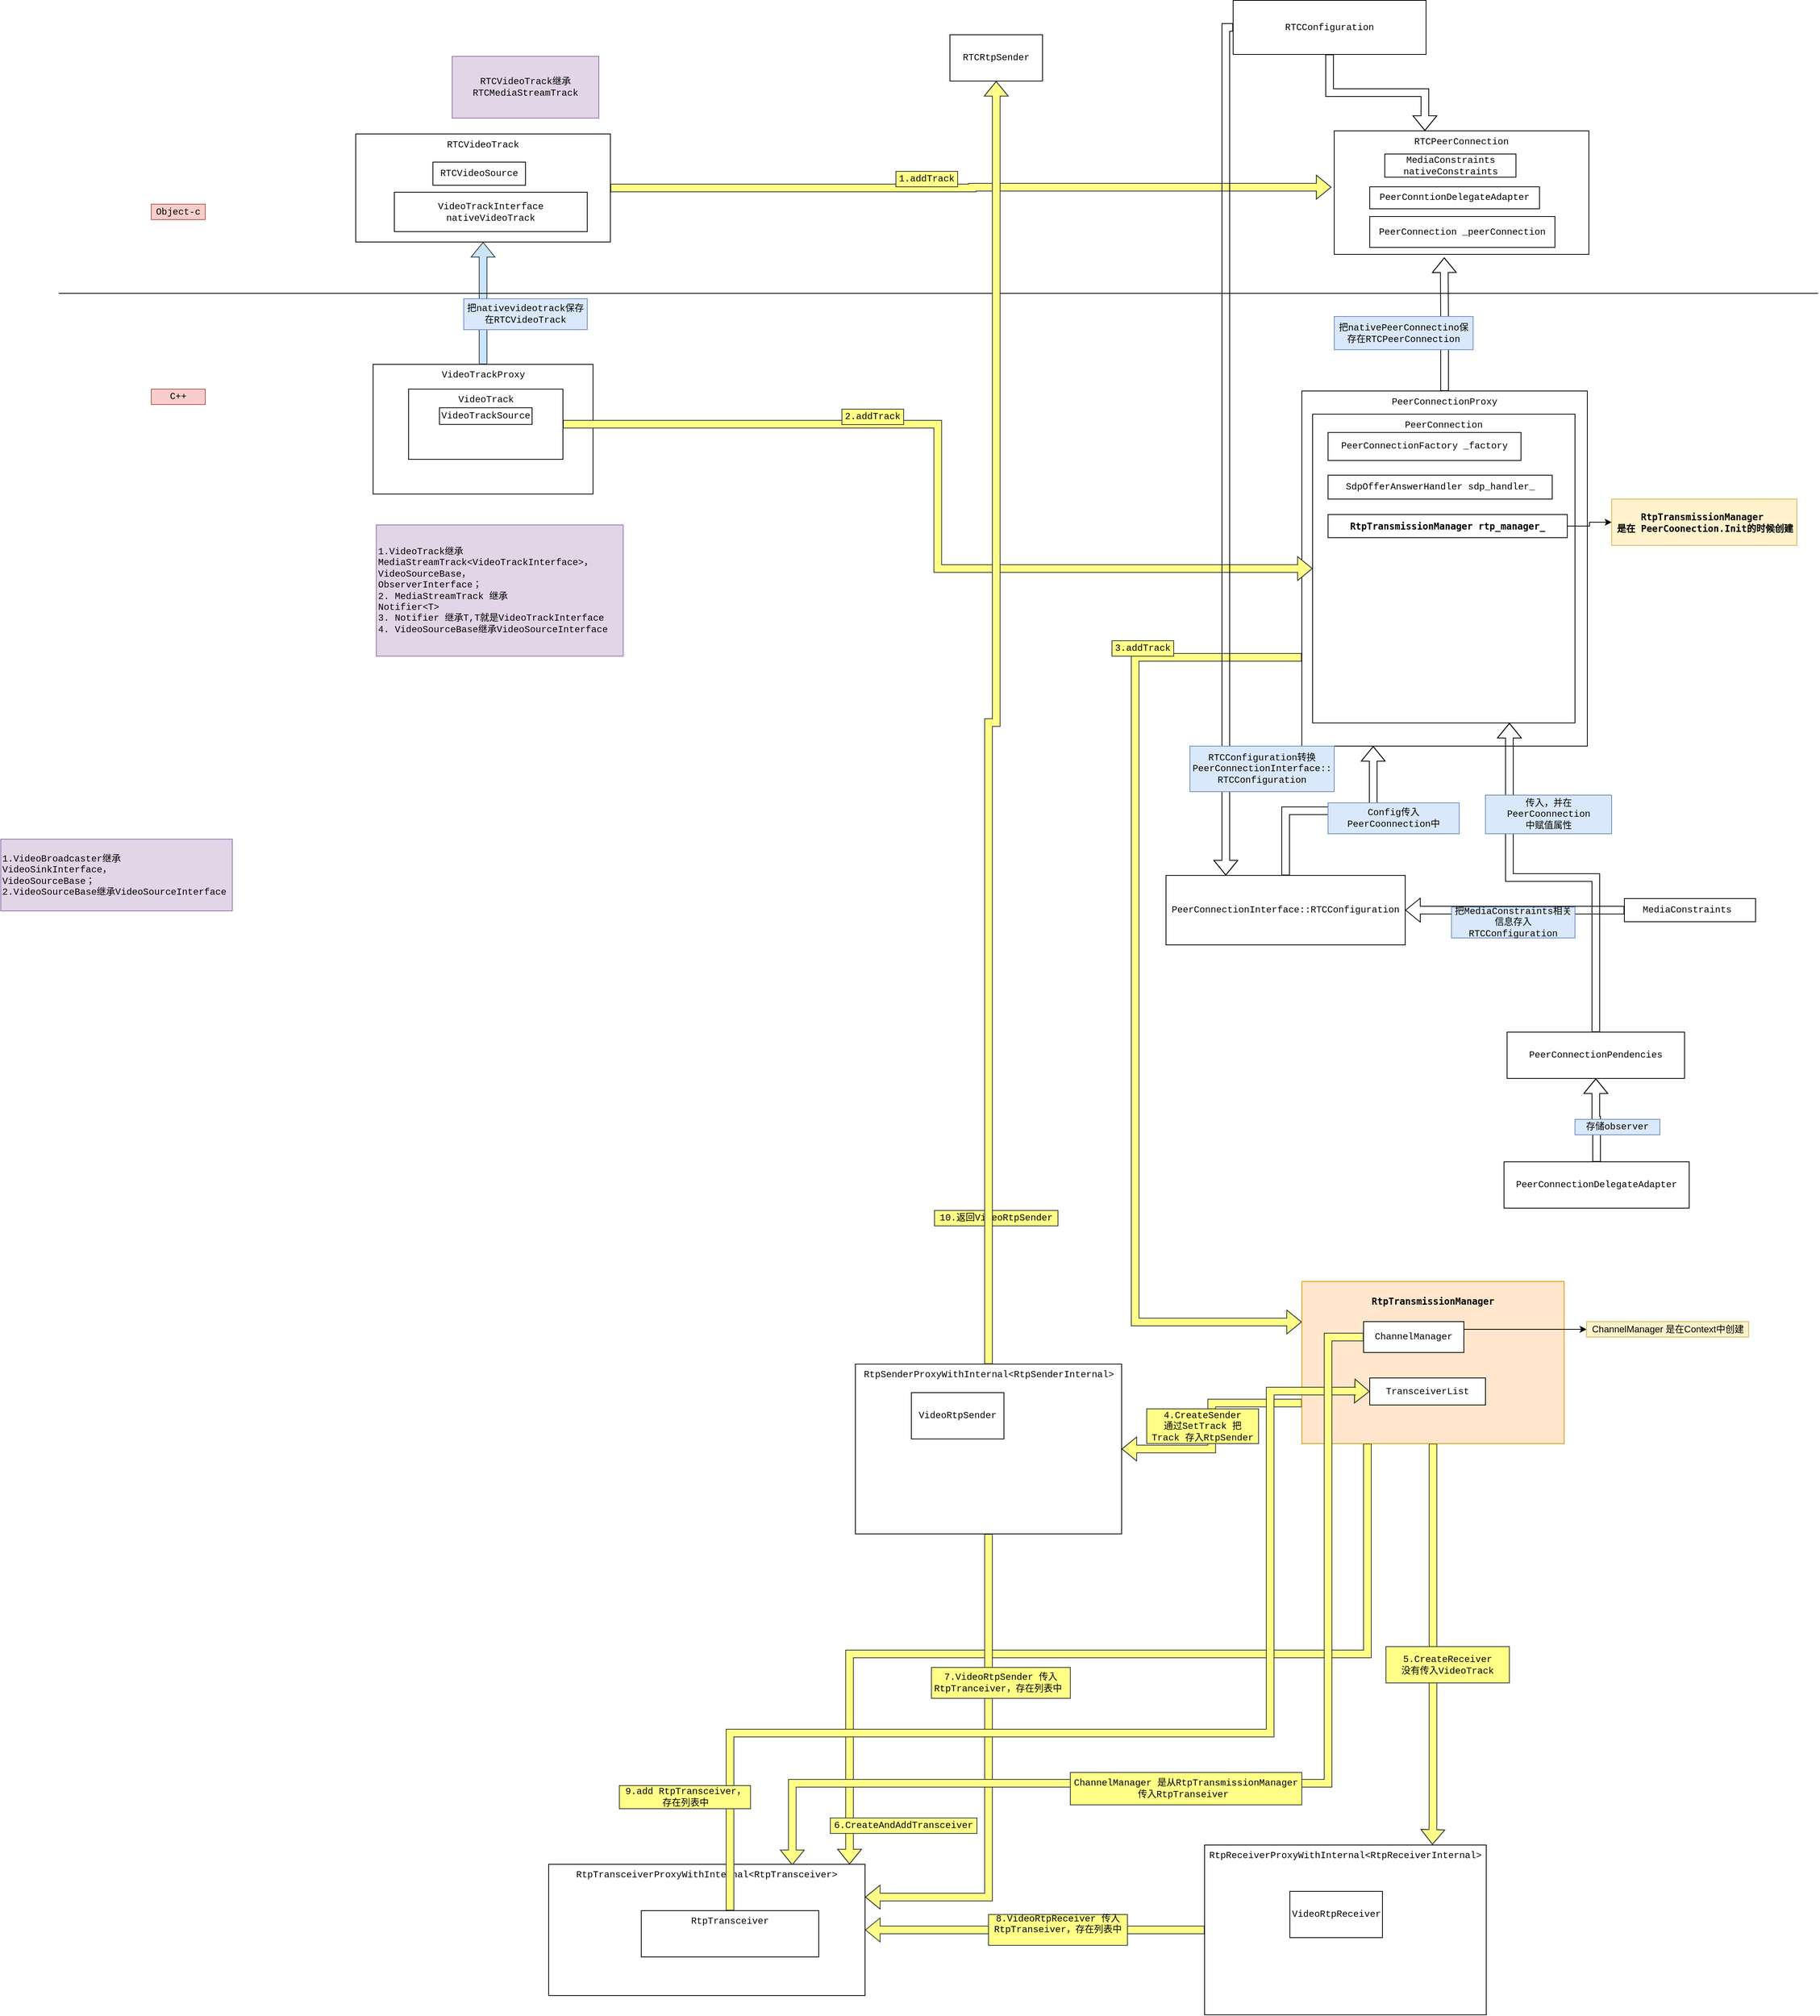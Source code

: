 <mxfile version="14.5.1" type="github">
  <diagram id="En9NG8h2TXa8EG95vZdM" name="Page-1">
    <mxGraphModel dx="946" dy="559" grid="1" gridSize="10" guides="1" tooltips="1" connect="1" arrows="1" fold="1" page="1" pageScale="1" pageWidth="827" pageHeight="1169" math="0" shadow="0">
      <root>
        <mxCell id="0" />
        <mxCell id="1" parent="0" />
        <mxCell id="v1Cm1RiDaVpm4p61wSiM-4" style="edgeStyle=orthogonalEdgeStyle;shape=flexArrow;rounded=0;orthogonalLoop=1;jettySize=auto;html=1;exitX=0.5;exitY=0;exitDx=0;exitDy=0;entryX=0.432;entryY=1.025;entryDx=0;entryDy=0;entryPerimeter=0;fontFamily=Courier New;fontSize=12;" edge="1" parent="1" source="v1Cm1RiDaVpm4p61wSiM-6" target="v1Cm1RiDaVpm4p61wSiM-57">
          <mxGeometry relative="1" as="geometry" />
        </mxCell>
        <mxCell id="v1Cm1RiDaVpm4p61wSiM-5" style="edgeStyle=orthogonalEdgeStyle;shape=flexArrow;rounded=0;orthogonalLoop=1;jettySize=auto;html=1;exitX=0;exitY=0.75;exitDx=0;exitDy=0;entryX=0;entryY=0.25;entryDx=0;entryDy=0;fontFamily=Courier New;fontSize=12;fillColor=#ffff88;strokeColor=#36393d;" edge="1" parent="1" source="v1Cm1RiDaVpm4p61wSiM-6" target="v1Cm1RiDaVpm4p61wSiM-45">
          <mxGeometry relative="1" as="geometry">
            <Array as="points">
              <mxPoint x="1995" y="1507" />
              <mxPoint x="1995" y="2367" />
            </Array>
          </mxGeometry>
        </mxCell>
        <mxCell id="v1Cm1RiDaVpm4p61wSiM-6" value="PeerConnectionProxy" style="rounded=0;whiteSpace=wrap;html=1;fontFamily=Courier New;fontSize=12;verticalAlign=top;" vertex="1" parent="1">
          <mxGeometry x="2211" y="1161.5" width="370" height="460" as="geometry" />
        </mxCell>
        <mxCell id="v1Cm1RiDaVpm4p61wSiM-11" style="edgeStyle=orthogonalEdgeStyle;shape=flexArrow;rounded=0;orthogonalLoop=1;jettySize=auto;html=1;fontFamily=Courier New;fontSize=12;entryX=0.5;entryY=1;entryDx=0;entryDy=0;fillColor=#cce5ff;strokeColor=#36393d;" edge="1" parent="1" source="v1Cm1RiDaVpm4p61wSiM-12" target="v1Cm1RiDaVpm4p61wSiM-35">
          <mxGeometry relative="1" as="geometry">
            <mxPoint x="1145" y="985" as="targetPoint" />
          </mxGeometry>
        </mxCell>
        <mxCell id="v1Cm1RiDaVpm4p61wSiM-12" value="&lt;span&gt;VideoTrackProxy&lt;/span&gt;" style="rounded=0;whiteSpace=wrap;html=1;fontFamily=Courier New;fontSize=12;verticalAlign=top;" vertex="1" parent="1">
          <mxGeometry x="1007.5" y="1127" width="285" height="168" as="geometry" />
        </mxCell>
        <mxCell id="v1Cm1RiDaVpm4p61wSiM-27" value="" style="endArrow=none;html=1;fontFamily=Courier New;fontSize=12;" edge="1" parent="1">
          <mxGeometry width="50" height="50" relative="1" as="geometry">
            <mxPoint x="600" y="1035" as="sourcePoint" />
            <mxPoint x="2880" y="1035" as="targetPoint" />
          </mxGeometry>
        </mxCell>
        <mxCell id="v1Cm1RiDaVpm4p61wSiM-28" value="Object-c" style="text;html=1;strokeColor=#b85450;fillColor=#f8cecc;align=center;verticalAlign=middle;whiteSpace=wrap;rounded=0;fontFamily=Courier New;fontSize=12;" vertex="1" parent="1">
          <mxGeometry x="720" y="919.5" width="70" height="20" as="geometry" />
        </mxCell>
        <mxCell id="v1Cm1RiDaVpm4p61wSiM-29" value="C++" style="text;html=1;strokeColor=#b85450;fillColor=#f8cecc;align=center;verticalAlign=middle;whiteSpace=wrap;rounded=0;fontFamily=Courier New;fontSize=12;" vertex="1" parent="1">
          <mxGeometry x="720" y="1159" width="70" height="20" as="geometry" />
        </mxCell>
        <mxCell id="v1Cm1RiDaVpm4p61wSiM-32" style="edgeStyle=orthogonalEdgeStyle;shape=flexArrow;rounded=0;orthogonalLoop=1;jettySize=auto;html=1;exitX=1;exitY=0.5;exitDx=0;exitDy=0;entryX=0;entryY=0.5;entryDx=0;entryDy=0;fontFamily=Courier New;fontSize=12;fillColor=#ffff88;strokeColor=#36393d;" edge="1" parent="1" source="v1Cm1RiDaVpm4p61wSiM-33" target="v1Cm1RiDaVpm4p61wSiM-72">
          <mxGeometry relative="1" as="geometry" />
        </mxCell>
        <mxCell id="v1Cm1RiDaVpm4p61wSiM-33" value="&lt;span&gt;VideoTrack&lt;/span&gt;" style="rounded=0;whiteSpace=wrap;html=1;fontFamily=Courier New;fontSize=12;verticalAlign=top;" vertex="1" parent="1">
          <mxGeometry x="1053.5" y="1159" width="200" height="91" as="geometry" />
        </mxCell>
        <mxCell id="v1Cm1RiDaVpm4p61wSiM-34" style="edgeStyle=orthogonalEdgeStyle;shape=flexArrow;rounded=0;orthogonalLoop=1;jettySize=auto;html=1;fontFamily=Courier New;fontSize=12;fillColor=#ffff88;strokeColor=#36393d;entryX=-0.011;entryY=0.456;entryDx=0;entryDy=0;entryPerimeter=0;" edge="1" parent="1" source="v1Cm1RiDaVpm4p61wSiM-35" target="v1Cm1RiDaVpm4p61wSiM-57">
          <mxGeometry relative="1" as="geometry">
            <mxPoint x="1965" y="906" as="targetPoint" />
          </mxGeometry>
        </mxCell>
        <mxCell id="v1Cm1RiDaVpm4p61wSiM-35" value="&lt;span&gt;RTCVideoTrack&lt;/span&gt;" style="rounded=0;whiteSpace=wrap;html=1;fontFamily=Courier New;fontSize=12;verticalAlign=top;" vertex="1" parent="1">
          <mxGeometry x="985" y="828.5" width="330" height="140" as="geometry" />
        </mxCell>
        <mxCell id="v1Cm1RiDaVpm4p61wSiM-36" value="&lt;span&gt;RTCVideoSource&lt;br&gt;&lt;/span&gt;" style="rounded=0;whiteSpace=wrap;html=1;fontFamily=Courier New;fontSize=12;" vertex="1" parent="1">
          <mxGeometry x="1085" y="865" width="120" height="30" as="geometry" />
        </mxCell>
        <mxCell id="v1Cm1RiDaVpm4p61wSiM-38" value="VideoTrackInterface nativeVideoTrack&lt;span&gt;&lt;br&gt;&lt;/span&gt;" style="rounded=0;whiteSpace=wrap;html=1;fontFamily=Courier New;fontSize=12;" vertex="1" parent="1">
          <mxGeometry x="1035" y="904" width="250" height="51" as="geometry" />
        </mxCell>
        <mxCell id="v1Cm1RiDaVpm4p61wSiM-39" value="把nativevideotrack保存在RTCVideoTrack" style="text;html=1;strokeColor=#6c8ebf;fillColor=#dae8fc;align=center;verticalAlign=middle;whiteSpace=wrap;rounded=0;fontFamily=Courier New;fontSize=12;" vertex="1" parent="1">
          <mxGeometry x="1125" y="1042" width="160" height="40" as="geometry" />
        </mxCell>
        <mxCell id="v1Cm1RiDaVpm4p61wSiM-40" value="RTCVideoTrack继承 RTCMediaStreamTrack" style="text;html=1;strokeColor=#9673a6;fillColor=#e1d5e7;align=center;verticalAlign=middle;whiteSpace=wrap;rounded=0;fontFamily=Courier New;fontSize=12;" vertex="1" parent="1">
          <mxGeometry x="1110" y="728" width="190" height="80" as="geometry" />
        </mxCell>
        <mxCell id="v1Cm1RiDaVpm4p61wSiM-41" value="1.VideoTrack继承&amp;nbsp;&lt;br&gt;MediaStreamTrack&amp;lt;VideoTrackInterface&amp;gt;，&lt;br&gt;VideoSourceBase，&lt;br&gt;ObserverInterface；&lt;br&gt;2.&amp;nbsp;MediaStreamTrack&amp;nbsp;继承&lt;br&gt;Notifier&amp;lt;T&amp;gt;&lt;br&gt;3.&amp;nbsp;Notifier 继承T,T就是VideoTrackInterface&lt;br&gt;4.&amp;nbsp;VideoSourceBase继承VideoSourceInterface" style="text;html=1;strokeColor=#9673a6;fillColor=#e1d5e7;align=left;verticalAlign=middle;whiteSpace=wrap;rounded=0;fontFamily=Courier New;fontSize=12;" vertex="1" parent="1">
          <mxGeometry x="1011.63" y="1335" width="320" height="170" as="geometry" />
        </mxCell>
        <mxCell id="v1Cm1RiDaVpm4p61wSiM-43" style="edgeStyle=orthogonalEdgeStyle;shape=flexArrow;rounded=0;orthogonalLoop=1;jettySize=auto;html=1;entryX=0.809;entryY=-0.002;entryDx=0;entryDy=0;fontFamily=Courier New;fontSize=12;fillColor=#ffff88;strokeColor=#36393d;exitX=0.5;exitY=1;exitDx=0;exitDy=0;entryPerimeter=0;" edge="1" parent="1" source="v1Cm1RiDaVpm4p61wSiM-45" target="v1Cm1RiDaVpm4p61wSiM-112">
          <mxGeometry relative="1" as="geometry">
            <Array as="points">
              <mxPoint x="2381" y="3015" />
            </Array>
          </mxGeometry>
        </mxCell>
        <mxCell id="v1Cm1RiDaVpm4p61wSiM-44" style="edgeStyle=orthogonalEdgeStyle;shape=flexArrow;rounded=0;orthogonalLoop=1;jettySize=auto;html=1;exitX=0;exitY=0.75;exitDx=0;exitDy=0;entryX=1;entryY=0.5;entryDx=0;entryDy=0;fontFamily=Courier New;fontSize=12;fillColor=#ffff88;strokeColor=#36393d;" edge="1" parent="1" source="v1Cm1RiDaVpm4p61wSiM-45" target="v1Cm1RiDaVpm4p61wSiM-108">
          <mxGeometry relative="1" as="geometry" />
        </mxCell>
        <mxCell id="v1Cm1RiDaVpm4p61wSiM-146" style="edgeStyle=orthogonalEdgeStyle;shape=flexArrow;rounded=0;orthogonalLoop=1;jettySize=auto;html=1;exitX=0.25;exitY=1;exitDx=0;exitDy=0;entryX=0.951;entryY=0;entryDx=0;entryDy=0;entryPerimeter=0;fillColor=#ffff88;strokeColor=#36393d;" edge="1" parent="1" source="v1Cm1RiDaVpm4p61wSiM-45" target="v1Cm1RiDaVpm4p61wSiM-115">
          <mxGeometry relative="1" as="geometry" />
        </mxCell>
        <mxCell id="v1Cm1RiDaVpm4p61wSiM-45" value="&lt;pre&gt;&lt;b&gt;RtpTransmissionManager&lt;/b&gt;&lt;/pre&gt;" style="whiteSpace=wrap;html=1;verticalAlign=top;fillColor=#ffe6cc;strokeColor=#d79b00;horizontal=1;" vertex="1" parent="1">
          <mxGeometry x="2211" y="2315" width="340" height="210" as="geometry" />
        </mxCell>
        <mxCell id="v1Cm1RiDaVpm4p61wSiM-57" value="RTCPeerConnection" style="rounded=0;whiteSpace=wrap;html=1;fontFamily=Courier New;fontSize=12;verticalAlign=top;" vertex="1" parent="1">
          <mxGeometry x="2253" y="824.5" width="330" height="160" as="geometry" />
        </mxCell>
        <mxCell id="v1Cm1RiDaVpm4p61wSiM-72" value="&lt;span&gt;PeerConnection&lt;/span&gt;" style="rounded=0;whiteSpace=wrap;html=1;fontFamily=Courier New;fontSize=12;align=center;verticalAlign=top;" vertex="1" parent="1">
          <mxGeometry x="2225" y="1191.5" width="340" height="400" as="geometry" />
        </mxCell>
        <mxCell id="v1Cm1RiDaVpm4p61wSiM-79" style="edgeStyle=orthogonalEdgeStyle;shape=flexArrow;rounded=0;orthogonalLoop=1;jettySize=auto;html=1;entryX=0.356;entryY=0;entryDx=0;entryDy=0;entryPerimeter=0;fontFamily=Courier New;fontSize=12;" edge="1" parent="1" source="v1Cm1RiDaVpm4p61wSiM-81" target="v1Cm1RiDaVpm4p61wSiM-57">
          <mxGeometry relative="1" as="geometry" />
        </mxCell>
        <mxCell id="v1Cm1RiDaVpm4p61wSiM-80" style="edgeStyle=orthogonalEdgeStyle;shape=flexArrow;rounded=0;orthogonalLoop=1;jettySize=auto;html=1;exitX=0;exitY=0.5;exitDx=0;exitDy=0;entryX=0.25;entryY=0;entryDx=0;entryDy=0;fontFamily=Courier New;fontSize=12;" edge="1" parent="1" source="v1Cm1RiDaVpm4p61wSiM-81" target="v1Cm1RiDaVpm4p61wSiM-83">
          <mxGeometry relative="1" as="geometry">
            <Array as="points">
              <mxPoint x="2113" y="691" />
            </Array>
          </mxGeometry>
        </mxCell>
        <mxCell id="v1Cm1RiDaVpm4p61wSiM-81" value="RTCConfiguration" style="rounded=0;whiteSpace=wrap;html=1;fontFamily=Courier New;fontSize=12;align=center;" vertex="1" parent="1">
          <mxGeometry x="2122" y="655.5" width="250" height="70" as="geometry" />
        </mxCell>
        <mxCell id="v1Cm1RiDaVpm4p61wSiM-82" style="edgeStyle=orthogonalEdgeStyle;shape=flexArrow;rounded=0;orthogonalLoop=1;jettySize=auto;html=1;exitX=0.5;exitY=0;exitDx=0;exitDy=0;entryX=0.25;entryY=1;entryDx=0;entryDy=0;fontFamily=Courier New;fontSize=12;" edge="1" parent="1" source="v1Cm1RiDaVpm4p61wSiM-83" target="v1Cm1RiDaVpm4p61wSiM-6">
          <mxGeometry relative="1" as="geometry" />
        </mxCell>
        <mxCell id="v1Cm1RiDaVpm4p61wSiM-83" value="PeerConnectionInterface::RTCConfiguration" style="rounded=0;whiteSpace=wrap;html=1;fontFamily=Courier New;fontSize=12;align=center;" vertex="1" parent="1">
          <mxGeometry x="2035" y="1789" width="310" height="90" as="geometry" />
        </mxCell>
        <mxCell id="v1Cm1RiDaVpm4p61wSiM-84" style="edgeStyle=orthogonalEdgeStyle;shape=flexArrow;rounded=0;orthogonalLoop=1;jettySize=auto;html=1;fontFamily=Courier New;fontSize=12;" edge="1" parent="1" source="v1Cm1RiDaVpm4p61wSiM-85" target="v1Cm1RiDaVpm4p61wSiM-83">
          <mxGeometry relative="1" as="geometry" />
        </mxCell>
        <mxCell id="v1Cm1RiDaVpm4p61wSiM-85" value="&lt;span&gt;MediaConstraints&amp;nbsp;&lt;/span&gt;" style="rounded=0;whiteSpace=wrap;html=1;fontFamily=Courier New;fontSize=12;align=center;" vertex="1" parent="1">
          <mxGeometry x="2629" y="1819" width="170" height="30" as="geometry" />
        </mxCell>
        <mxCell id="v1Cm1RiDaVpm4p61wSiM-86" style="edgeStyle=orthogonalEdgeStyle;shape=flexArrow;rounded=0;orthogonalLoop=1;jettySize=auto;html=1;entryX=0.75;entryY=1;entryDx=0;entryDy=0;fontFamily=Courier New;fontSize=12;" edge="1" parent="1" source="v1Cm1RiDaVpm4p61wSiM-87" target="v1Cm1RiDaVpm4p61wSiM-72">
          <mxGeometry relative="1" as="geometry" />
        </mxCell>
        <mxCell id="v1Cm1RiDaVpm4p61wSiM-87" value="PeerConnectionPendencies" style="rounded=0;whiteSpace=wrap;html=1;fontFamily=Courier New;fontSize=12;align=center;" vertex="1" parent="1">
          <mxGeometry x="2477" y="1992" width="230" height="60" as="geometry" />
        </mxCell>
        <mxCell id="v1Cm1RiDaVpm4p61wSiM-88" value="&lt;span&gt;MediaConstraints nativeConstraints&lt;/span&gt;" style="rounded=0;whiteSpace=wrap;html=1;fontFamily=Courier New;fontSize=12;align=center;" vertex="1" parent="1">
          <mxGeometry x="2318.5" y="854.5" width="170" height="30" as="geometry" />
        </mxCell>
        <mxCell id="v1Cm1RiDaVpm4p61wSiM-89" value="把MediaConstraints相关信息存入RTCConfiguration" style="text;html=1;strokeColor=#6c8ebf;fillColor=#dae8fc;align=center;verticalAlign=middle;whiteSpace=wrap;rounded=0;fontFamily=Courier New;fontSize=12;" vertex="1" parent="1">
          <mxGeometry x="2405" y="1830" width="160" height="40" as="geometry" />
        </mxCell>
        <mxCell id="v1Cm1RiDaVpm4p61wSiM-90" value="&lt;span&gt;PeerConnectionFactory _factory&lt;/span&gt;" style="rounded=0;whiteSpace=wrap;html=1;fontFamily=Courier New;fontSize=12;align=center;" vertex="1" parent="1">
          <mxGeometry x="2245" y="1215.25" width="250" height="36.25" as="geometry" />
        </mxCell>
        <mxCell id="v1Cm1RiDaVpm4p61wSiM-91" value="PeerConntionDelegateAdapter" style="rounded=0;whiteSpace=wrap;html=1;fontFamily=Courier New;fontSize=12;align=center;" vertex="1" parent="1">
          <mxGeometry x="2299" y="897" width="220" height="28.5" as="geometry" />
        </mxCell>
        <mxCell id="v1Cm1RiDaVpm4p61wSiM-92" value="&lt;span&gt;PeerConnection _peerConnection&lt;/span&gt;" style="rounded=0;whiteSpace=wrap;html=1;fontFamily=Courier New;fontSize=12;align=center;" vertex="1" parent="1">
          <mxGeometry x="2299" y="935.5" width="240" height="40" as="geometry" />
        </mxCell>
        <mxCell id="v1Cm1RiDaVpm4p61wSiM-93" value="RTCConfiguration转换PeerConnectionInterface::&lt;br&gt;RTCConfiguration" style="text;html=1;strokeColor=#6c8ebf;fillColor=#dae8fc;align=center;verticalAlign=middle;whiteSpace=wrap;rounded=0;fontFamily=Courier New;fontSize=12;" vertex="1" parent="1">
          <mxGeometry x="2066" y="1621.5" width="187" height="59" as="geometry" />
        </mxCell>
        <mxCell id="v1Cm1RiDaVpm4p61wSiM-94" value="Config传入PeerCoonnection中" style="text;html=1;strokeColor=#6c8ebf;fillColor=#dae8fc;align=center;verticalAlign=middle;whiteSpace=wrap;rounded=0;fontFamily=Courier New;fontSize=12;" vertex="1" parent="1">
          <mxGeometry x="2245" y="1695" width="170" height="40" as="geometry" />
        </mxCell>
        <mxCell id="v1Cm1RiDaVpm4p61wSiM-95" value="传入，并在PeerCoonnection&lt;br&gt;中赋值属性" style="text;html=1;strokeColor=#6c8ebf;fillColor=#dae8fc;align=center;verticalAlign=middle;whiteSpace=wrap;rounded=0;fontFamily=Courier New;fontSize=12;" vertex="1" parent="1">
          <mxGeometry x="2449" y="1685" width="163.5" height="50" as="geometry" />
        </mxCell>
        <mxCell id="v1Cm1RiDaVpm4p61wSiM-96" value="SdpOfferAnswerHandler sdp_handler_" style="rounded=0;whiteSpace=wrap;html=1;fontFamily=Courier New;fontSize=12;align=center;" vertex="1" parent="1">
          <mxGeometry x="2245" y="1270.5" width="290.5" height="31" as="geometry" />
        </mxCell>
        <mxCell id="v1Cm1RiDaVpm4p61wSiM-142" style="edgeStyle=orthogonalEdgeStyle;rounded=0;orthogonalLoop=1;jettySize=auto;html=1;exitX=1;exitY=0.5;exitDx=0;exitDy=0;" edge="1" parent="1" source="v1Cm1RiDaVpm4p61wSiM-97" target="v1Cm1RiDaVpm4p61wSiM-140">
          <mxGeometry relative="1" as="geometry" />
        </mxCell>
        <mxCell id="v1Cm1RiDaVpm4p61wSiM-97" value="&lt;pre&gt;&lt;b&gt;RtpTransmissionManager rtp_manager_&lt;/b&gt;&lt;/pre&gt;" style="rounded=0;whiteSpace=wrap;html=1;fontFamily=Courier New;fontSize=12;align=center;" vertex="1" parent="1">
          <mxGeometry x="2245" y="1321.5" width="310" height="30" as="geometry" />
        </mxCell>
        <mxCell id="v1Cm1RiDaVpm4p61wSiM-98" style="edgeStyle=orthogonalEdgeStyle;shape=flexArrow;rounded=0;orthogonalLoop=1;jettySize=auto;html=1;entryX=0.5;entryY=1;entryDx=0;entryDy=0;fontFamily=Courier New;fontSize=12;" edge="1" parent="1" source="v1Cm1RiDaVpm4p61wSiM-99" target="v1Cm1RiDaVpm4p61wSiM-87">
          <mxGeometry relative="1" as="geometry" />
        </mxCell>
        <mxCell id="v1Cm1RiDaVpm4p61wSiM-99" value="PeerConnectionDelegateAdapter" style="rounded=0;whiteSpace=wrap;html=1;fontFamily=Courier New;fontSize=12;align=center;" vertex="1" parent="1">
          <mxGeometry x="2473" y="2160" width="240" height="60" as="geometry" />
        </mxCell>
        <mxCell id="v1Cm1RiDaVpm4p61wSiM-100" value="存储observer" style="text;html=1;strokeColor=#6c8ebf;fillColor=#dae8fc;align=center;verticalAlign=middle;whiteSpace=wrap;rounded=0;fontFamily=Courier New;fontSize=12;" vertex="1" parent="1">
          <mxGeometry x="2565" y="2105" width="110" height="20" as="geometry" />
        </mxCell>
        <mxCell id="v1Cm1RiDaVpm4p61wSiM-102" value="把nativePeerConnectino保存在RTCPeerConnection" style="text;html=1;strokeColor=#6c8ebf;fillColor=#dae8fc;align=center;verticalAlign=middle;whiteSpace=wrap;rounded=0;fontFamily=Courier New;fontSize=12;" vertex="1" parent="1">
          <mxGeometry x="2253" y="1065" width="180" height="43" as="geometry" />
        </mxCell>
        <mxCell id="v1Cm1RiDaVpm4p61wSiM-103" value="1.addTrack" style="text;html=1;strokeColor=#36393d;fillColor=#ffff88;align=center;verticalAlign=middle;whiteSpace=wrap;rounded=0;fontFamily=Courier New;fontSize=12;" vertex="1" parent="1">
          <mxGeometry x="1685" y="877" width="80" height="20" as="geometry" />
        </mxCell>
        <mxCell id="v1Cm1RiDaVpm4p61wSiM-104" value="2.addTrack" style="text;html=1;strokeColor=#36393d;fillColor=#ffff88;align=center;verticalAlign=middle;whiteSpace=wrap;rounded=0;fontFamily=Courier New;fontSize=12;" vertex="1" parent="1">
          <mxGeometry x="1615" y="1185" width="80" height="20" as="geometry" />
        </mxCell>
        <mxCell id="v1Cm1RiDaVpm4p61wSiM-105" value="3.addTrack" style="text;html=1;strokeColor=#36393d;fillColor=#ffff88;align=center;verticalAlign=middle;whiteSpace=wrap;rounded=0;fontFamily=Courier New;fontSize=12;" vertex="1" parent="1">
          <mxGeometry x="1965" y="1485" width="80" height="20" as="geometry" />
        </mxCell>
        <mxCell id="v1Cm1RiDaVpm4p61wSiM-106" style="edgeStyle=orthogonalEdgeStyle;shape=flexArrow;rounded=0;orthogonalLoop=1;jettySize=auto;html=1;entryX=1;entryY=0.25;entryDx=0;entryDy=0;fontFamily=Courier New;fontSize=12;fillColor=#ffff88;strokeColor=#36393d;" edge="1" parent="1" source="v1Cm1RiDaVpm4p61wSiM-108" target="v1Cm1RiDaVpm4p61wSiM-115">
          <mxGeometry relative="1" as="geometry" />
        </mxCell>
        <mxCell id="v1Cm1RiDaVpm4p61wSiM-108" value="RtpSenderProxyWithInternal&amp;lt;RtpSenderInternal&amp;gt;" style="rounded=0;whiteSpace=wrap;html=1;fontFamily=Courier New;fontSize=12;align=center;verticalAlign=top;" vertex="1" parent="1">
          <mxGeometry x="1632.5" y="2422" width="345" height="220" as="geometry" />
        </mxCell>
        <mxCell id="v1Cm1RiDaVpm4p61wSiM-109" value="4.CreateSender&lt;br&gt;通过SetTrack 把 Track 存入RtpSender" style="text;html=1;strokeColor=#36393d;fillColor=#ffff88;align=center;verticalAlign=middle;whiteSpace=wrap;rounded=0;fontFamily=Courier New;fontSize=12;" vertex="1" parent="1">
          <mxGeometry x="2010" y="2480" width="145" height="45" as="geometry" />
        </mxCell>
        <mxCell id="v1Cm1RiDaVpm4p61wSiM-110" value="VideoRtpSender" style="rounded=0;whiteSpace=wrap;html=1;fontFamily=Courier New;fontSize=12;align=center;" vertex="1" parent="1">
          <mxGeometry x="1705" y="2459" width="120" height="60" as="geometry" />
        </mxCell>
        <mxCell id="v1Cm1RiDaVpm4p61wSiM-111" style="edgeStyle=orthogonalEdgeStyle;shape=flexArrow;rounded=0;orthogonalLoop=1;jettySize=auto;html=1;entryX=1;entryY=0.5;entryDx=0;entryDy=0;fontFamily=Courier New;fontSize=12;fillColor=#ffff88;strokeColor=#36393d;exitX=0;exitY=0.5;exitDx=0;exitDy=0;" edge="1" parent="1" source="v1Cm1RiDaVpm4p61wSiM-112" target="v1Cm1RiDaVpm4p61wSiM-115">
          <mxGeometry relative="1" as="geometry" />
        </mxCell>
        <mxCell id="v1Cm1RiDaVpm4p61wSiM-112" value="RtpReceiverProxyWithInternal&amp;lt;RtpReceiverInternal&amp;gt;" style="rounded=0;whiteSpace=wrap;html=1;fontFamily=Courier New;fontSize=12;align=center;verticalAlign=top;" vertex="1" parent="1">
          <mxGeometry x="2085" y="3045" width="365" height="220" as="geometry" />
        </mxCell>
        <mxCell id="v1Cm1RiDaVpm4p61wSiM-113" value="5.CreateReceiver&lt;br&gt;没有传入VideoTrack" style="text;html=1;strokeColor=#36393d;fillColor=#ffff88;align=center;verticalAlign=middle;whiteSpace=wrap;rounded=0;fontFamily=Courier New;fontSize=12;" vertex="1" parent="1">
          <mxGeometry x="2320" y="2788" width="160" height="47" as="geometry" />
        </mxCell>
        <mxCell id="v1Cm1RiDaVpm4p61wSiM-114" value="VideoRtpReceiver" style="rounded=0;whiteSpace=wrap;html=1;fontFamily=Courier New;fontSize=12;align=center;" vertex="1" parent="1">
          <mxGeometry x="2195.5" y="3105" width="120" height="60" as="geometry" />
        </mxCell>
        <mxCell id="v1Cm1RiDaVpm4p61wSiM-115" value="&lt;span&gt;RtpTransceiverProxyWithInternal&amp;lt;RtpTransceiver&amp;gt;&lt;/span&gt;" style="rounded=0;whiteSpace=wrap;html=1;fontFamily=Courier New;fontSize=12;align=center;verticalAlign=top;" vertex="1" parent="1">
          <mxGeometry x="1235" y="3070" width="410" height="170" as="geometry" />
        </mxCell>
        <mxCell id="v1Cm1RiDaVpm4p61wSiM-116" style="edgeStyle=orthogonalEdgeStyle;shape=flexArrow;rounded=0;orthogonalLoop=1;jettySize=auto;html=1;entryX=0;entryY=0.5;entryDx=0;entryDy=0;fontFamily=Courier New;fontSize=12;fillColor=#ffff88;strokeColor=#36393d;exitX=0.5;exitY=0;exitDx=0;exitDy=0;" edge="1" parent="1" source="v1Cm1RiDaVpm4p61wSiM-117" target="v1Cm1RiDaVpm4p61wSiM-127">
          <mxGeometry relative="1" as="geometry">
            <Array as="points">
              <mxPoint x="1470" y="2900" />
              <mxPoint x="2170" y="2900" />
              <mxPoint x="2170" y="2457" />
              <mxPoint x="2281" y="2457" />
            </Array>
          </mxGeometry>
        </mxCell>
        <mxCell id="v1Cm1RiDaVpm4p61wSiM-117" value="&lt;span&gt;RtpTransceiver&lt;/span&gt;" style="rounded=0;whiteSpace=wrap;html=1;fontFamily=Courier New;fontSize=12;align=center;verticalAlign=top;" vertex="1" parent="1">
          <mxGeometry x="1355" y="3130" width="230" height="60" as="geometry" />
        </mxCell>
        <mxCell id="v1Cm1RiDaVpm4p61wSiM-144" style="edgeStyle=orthogonalEdgeStyle;rounded=0;orthogonalLoop=1;jettySize=auto;html=1;exitX=1;exitY=0.25;exitDx=0;exitDy=0;" edge="1" parent="1" source="v1Cm1RiDaVpm4p61wSiM-118" target="v1Cm1RiDaVpm4p61wSiM-143">
          <mxGeometry relative="1" as="geometry" />
        </mxCell>
        <mxCell id="v1Cm1RiDaVpm4p61wSiM-118" value="ChannelManager" style="rounded=0;whiteSpace=wrap;html=1;fontFamily=Courier New;fontSize=12;align=center;" vertex="1" parent="1">
          <mxGeometry x="2291" y="2367" width="130" height="40" as="geometry" />
        </mxCell>
        <mxCell id="v1Cm1RiDaVpm4p61wSiM-119" style="edgeStyle=orthogonalEdgeStyle;shape=flexArrow;rounded=0;orthogonalLoop=1;jettySize=auto;html=1;exitX=0;exitY=0.5;exitDx=0;exitDy=0;entryX=0.77;entryY=0.006;entryDx=0;entryDy=0;entryPerimeter=0;fontFamily=Courier New;fontSize=12;fillColor=#ffff88;strokeColor=#36393d;" edge="1" parent="1" source="v1Cm1RiDaVpm4p61wSiM-118" target="v1Cm1RiDaVpm4p61wSiM-115">
          <mxGeometry relative="1" as="geometry">
            <Array as="points">
              <mxPoint x="2245" y="2387" />
              <mxPoint x="2245" y="2965" />
              <mxPoint x="1551" y="2965" />
            </Array>
          </mxGeometry>
        </mxCell>
        <mxCell id="v1Cm1RiDaVpm4p61wSiM-120" value="7.VideoRtpSender 传入RtpTranceiver，存在列表中&amp;nbsp;" style="text;html=1;strokeColor=#36393d;fillColor=#ffff88;align=center;verticalAlign=middle;whiteSpace=wrap;rounded=0;fontFamily=Courier New;fontSize=12;" vertex="1" parent="1">
          <mxGeometry x="1731" y="2815" width="180" height="40" as="geometry" />
        </mxCell>
        <mxCell id="v1Cm1RiDaVpm4p61wSiM-121" value="8.VideoRtpReceiver 传入RtpTranseiver，存在列表中&lt;br&gt;&amp;nbsp;" style="text;html=1;strokeColor=#36393d;fillColor=#ffff88;align=center;verticalAlign=middle;whiteSpace=wrap;rounded=0;fontFamily=Courier New;fontSize=12;" vertex="1" parent="1">
          <mxGeometry x="1805" y="3135" width="180" height="40" as="geometry" />
        </mxCell>
        <mxCell id="v1Cm1RiDaVpm4p61wSiM-122" value="6.CreateAndAddTransceiver" style="text;html=1;strokeColor=#36393d;fillColor=#ffff88;align=center;verticalAlign=middle;whiteSpace=wrap;rounded=0;fontFamily=Courier New;fontSize=12;" vertex="1" parent="1">
          <mxGeometry x="1600" y="3010" width="190" height="20" as="geometry" />
        </mxCell>
        <mxCell id="v1Cm1RiDaVpm4p61wSiM-123" value="RTCRtpSender" style="rounded=0;whiteSpace=wrap;html=1;fontFamily=Courier New;fontSize=12;align=center;" vertex="1" parent="1">
          <mxGeometry x="1755" y="700" width="120" height="60" as="geometry" />
        </mxCell>
        <mxCell id="v1Cm1RiDaVpm4p61wSiM-124" value="10.返回VideoRtpSender" style="text;html=1;strokeColor=#36393d;fillColor=#ffff88;align=center;verticalAlign=middle;whiteSpace=wrap;rounded=0;fontFamily=Courier New;fontSize=12;" vertex="1" parent="1">
          <mxGeometry x="1735" y="2223" width="160" height="20" as="geometry" />
        </mxCell>
        <mxCell id="v1Cm1RiDaVpm4p61wSiM-126" value="9.add RtpTransceiver，&lt;br&gt;存在列表中" style="text;html=1;align=center;verticalAlign=middle;resizable=0;points=[];autosize=1;fontSize=12;fontFamily=Courier New;fillColor=#ffff88;strokeColor=#36393d;" vertex="1" parent="1">
          <mxGeometry x="1326.63" y="2968" width="170" height="30" as="geometry" />
        </mxCell>
        <mxCell id="v1Cm1RiDaVpm4p61wSiM-127" value="&lt;span&gt;TransceiverList&lt;/span&gt;" style="rounded=0;whiteSpace=wrap;html=1;fontFamily=Courier New;fontSize=12;align=center;" vertex="1" parent="1">
          <mxGeometry x="2299" y="2440" width="150" height="35" as="geometry" />
        </mxCell>
        <mxCell id="v1Cm1RiDaVpm4p61wSiM-128" style="edgeStyle=orthogonalEdgeStyle;shape=flexArrow;rounded=0;orthogonalLoop=1;jettySize=auto;html=1;exitX=0.5;exitY=1;exitDx=0;exitDy=0;fontFamily=Courier New;fontSize=12;" edge="1" parent="1" source="v1Cm1RiDaVpm4p61wSiM-127" target="v1Cm1RiDaVpm4p61wSiM-127">
          <mxGeometry relative="1" as="geometry" />
        </mxCell>
        <mxCell id="v1Cm1RiDaVpm4p61wSiM-130" value="ChannelManager 是从RtpTransmissionManager 传入RtpTranseiver&amp;nbsp;" style="text;html=1;strokeColor=#36393d;fillColor=#ffff88;align=center;verticalAlign=middle;whiteSpace=wrap;rounded=0;fontFamily=Courier New;fontSize=12;" vertex="1" parent="1">
          <mxGeometry x="1911" y="2951" width="300" height="42" as="geometry" />
        </mxCell>
        <mxCell id="v1Cm1RiDaVpm4p61wSiM-131" value="VideoTrackSource" style="rounded=0;whiteSpace=wrap;html=1;fontFamily=Courier New;fontSize=12;align=left;" vertex="1" parent="1">
          <mxGeometry x="1093.5" y="1183.19" width="120" height="21.63" as="geometry" />
        </mxCell>
        <mxCell id="v1Cm1RiDaVpm4p61wSiM-137" value="&lt;span&gt;1.&lt;/span&gt;&lt;span style=&quot;text-align: center&quot;&gt;VideoBroadcaster&lt;/span&gt;&lt;span&gt;继承&amp;nbsp;&lt;/span&gt;&lt;br&gt;&lt;span&gt;VideoSinkInterface，&lt;/span&gt;&lt;br&gt;&lt;span&gt;VideoSourceBase&lt;/span&gt;&lt;span&gt;；&lt;/span&gt;&lt;br&gt;&lt;span&gt;2.&lt;/span&gt;&lt;span&gt;VideoSourceBase继承VideoSourceInterface&lt;/span&gt;" style="whiteSpace=wrap;html=1;fontFamily=Courier New;fontSize=12;align=left;fillColor=#e1d5e7;strokeColor=#9673a6;" vertex="1" parent="1">
          <mxGeometry x="525" y="1742" width="300" height="93" as="geometry" />
        </mxCell>
        <mxCell id="v1Cm1RiDaVpm4p61wSiM-138" style="edgeStyle=orthogonalEdgeStyle;shape=flexArrow;rounded=0;orthogonalLoop=1;jettySize=auto;html=1;exitX=0.5;exitY=1;exitDx=0;exitDy=0;fontFamily=Courier New;fontSize=12;" edge="1" parent="1" source="v1Cm1RiDaVpm4p61wSiM-137" target="v1Cm1RiDaVpm4p61wSiM-137">
          <mxGeometry relative="1" as="geometry" />
        </mxCell>
        <mxCell id="v1Cm1RiDaVpm4p61wSiM-140" value="&lt;pre&gt;&lt;b&gt;RtpTransmissionManager &lt;br/&gt;是在 PeerCoonection.Init的时候创建&lt;/b&gt;&lt;/pre&gt;" style="text;html=1;align=center;verticalAlign=middle;resizable=0;points=[];autosize=1;fillColor=#fff2cc;strokeColor=#d6b656;" vertex="1" parent="1">
          <mxGeometry x="2612.5" y="1301.5" width="240" height="60" as="geometry" />
        </mxCell>
        <mxCell id="v1Cm1RiDaVpm4p61wSiM-143" value="ChannelManager 是在Context中创建" style="text;html=1;align=center;verticalAlign=middle;resizable=0;points=[];autosize=1;fillColor=#fff2cc;strokeColor=#d6b656;" vertex="1" parent="1">
          <mxGeometry x="2580" y="2367" width="210" height="20" as="geometry" />
        </mxCell>
        <mxCell id="v1Cm1RiDaVpm4p61wSiM-107" style="edgeStyle=orthogonalEdgeStyle;shape=flexArrow;rounded=0;orthogonalLoop=1;jettySize=auto;html=1;fontFamily=Courier New;fontSize=12;fillColor=#ffff88;strokeColor=#36393d;entryX=0.5;entryY=1;entryDx=0;entryDy=0;" edge="1" parent="1" source="v1Cm1RiDaVpm4p61wSiM-108" target="v1Cm1RiDaVpm4p61wSiM-123">
          <mxGeometry relative="1" as="geometry">
            <Array as="points" />
            <mxPoint x="1820" y="560" as="targetPoint" />
          </mxGeometry>
        </mxCell>
      </root>
    </mxGraphModel>
  </diagram>
</mxfile>
